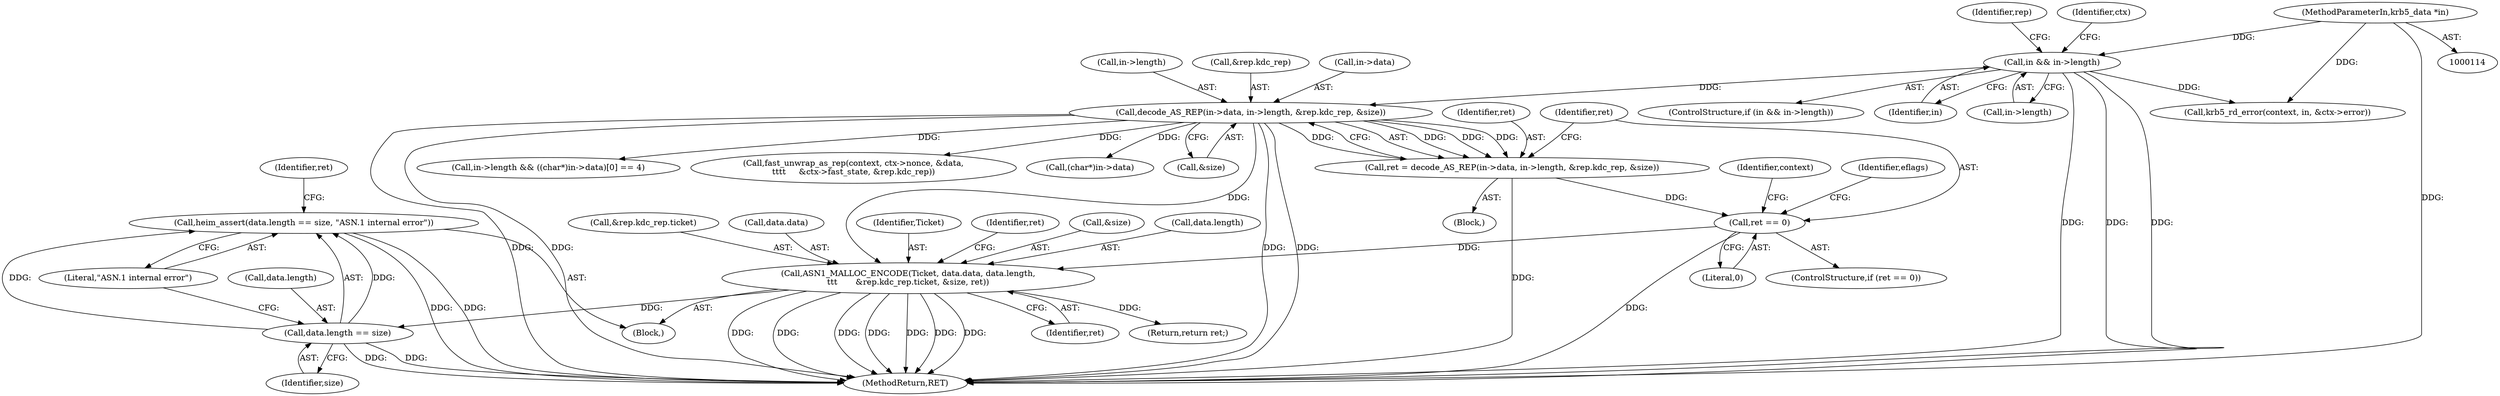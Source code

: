 digraph "0_heimdal_2f7f3d9960aa6ea21358bdf3687cee5149aa35cf@API" {
"1000265" [label="(Call,heim_assert(data.length == size, \"ASN.1 internal error\"))"];
"1000266" [label="(Call,data.length == size)"];
"1000245" [label="(Call,ASN1_MALLOC_ENCODE(Ticket, data.data, data.length,\n\t\t\t       &rep.kdc_rep.ticket, &size, ret))"];
"1000220" [label="(Call,decode_AS_REP(in->data, in->length, &rep.kdc_rep, &size))"];
"1000201" [label="(Call,in && in->length)"];
"1000117" [label="(MethodParameterIn,krb5_data *in)"];
"1000234" [label="(Call,ret == 0)"];
"1000218" [label="(Call,ret = decode_AS_REP(in->data, in->length, &rep.kdc_rep, &size))"];
"1000210" [label="(Identifier,rep)"];
"1000224" [label="(Call,in->length)"];
"1000201" [label="(Call,in && in->length)"];
"1000200" [label="(ControlStructure,if (in && in->length))"];
"1000273" [label="(Identifier,ret)"];
"1000237" [label="(Block,)"];
"1000218" [label="(Call,ret = decode_AS_REP(in->data, in->length, &rep.kdc_rep, &size))"];
"1000925" [label="(Identifier,ctx)"];
"1000261" [label="(Identifier,ret)"];
"1000267" [label="(Call,data.length)"];
"1000233" [label="(ControlStructure,if (ret == 0))"];
"1000227" [label="(Call,&rep.kdc_rep)"];
"1000206" [label="(Block,)"];
"1000521" [label="(Call,in->length && ((char*)in->data)[0] == 4)"];
"1000265" [label="(Call,heim_assert(data.length == size, \"ASN.1 internal error\"))"];
"1000274" [label="(Call,fast_unwrap_as_rep(context, ctx->nonce, &data,\n\t\t\t\t     &ctx->fast_state, &rep.kdc_rep))"];
"1001119" [label="(MethodReturn,RET)"];
"1000271" [label="(Literal,\"ASN.1 internal error\")"];
"1000202" [label="(Identifier,in)"];
"1000219" [label="(Identifier,ret)"];
"1000501" [label="(Identifier,context)"];
"1000235" [label="(Identifier,ret)"];
"1000253" [label="(Call,&rep.kdc_rep.ticket)"];
"1000221" [label="(Call,in->data)"];
"1000203" [label="(Call,in->length)"];
"1000117" [label="(MethodParameterIn,krb5_data *in)"];
"1000266" [label="(Call,data.length == size)"];
"1000220" [label="(Call,decode_AS_REP(in->data, in->length, &rep.kdc_rep, &size))"];
"1000245" [label="(Call,ASN1_MALLOC_ENCODE(Ticket, data.data, data.length,\n\t\t\t       &rep.kdc_rep.ticket, &size, ret))"];
"1000247" [label="(Call,data.data)"];
"1000246" [label="(Identifier,Ticket)"];
"1000240" [label="(Identifier,eflags)"];
"1000234" [label="(Call,ret == 0)"];
"1000236" [label="(Literal,0)"];
"1000527" [label="(Call,(char*)in->data)"];
"1000263" [label="(Identifier,ret)"];
"1000511" [label="(Call,krb5_rd_error(context, in, &ctx->error))"];
"1000259" [label="(Call,&size)"];
"1000231" [label="(Call,&size)"];
"1000250" [label="(Call,data.length)"];
"1000270" [label="(Identifier,size)"];
"1001117" [label="(Return,return ret;)"];
"1000265" -> "1000237"  [label="AST: "];
"1000265" -> "1000271"  [label="CFG: "];
"1000266" -> "1000265"  [label="AST: "];
"1000271" -> "1000265"  [label="AST: "];
"1000273" -> "1000265"  [label="CFG: "];
"1000265" -> "1001119"  [label="DDG: "];
"1000265" -> "1001119"  [label="DDG: "];
"1000266" -> "1000265"  [label="DDG: "];
"1000266" -> "1000265"  [label="DDG: "];
"1000266" -> "1000270"  [label="CFG: "];
"1000267" -> "1000266"  [label="AST: "];
"1000270" -> "1000266"  [label="AST: "];
"1000271" -> "1000266"  [label="CFG: "];
"1000266" -> "1001119"  [label="DDG: "];
"1000266" -> "1001119"  [label="DDG: "];
"1000245" -> "1000266"  [label="DDG: "];
"1000245" -> "1000237"  [label="AST: "];
"1000245" -> "1000261"  [label="CFG: "];
"1000246" -> "1000245"  [label="AST: "];
"1000247" -> "1000245"  [label="AST: "];
"1000250" -> "1000245"  [label="AST: "];
"1000253" -> "1000245"  [label="AST: "];
"1000259" -> "1000245"  [label="AST: "];
"1000261" -> "1000245"  [label="AST: "];
"1000263" -> "1000245"  [label="CFG: "];
"1000245" -> "1001119"  [label="DDG: "];
"1000245" -> "1001119"  [label="DDG: "];
"1000245" -> "1001119"  [label="DDG: "];
"1000245" -> "1001119"  [label="DDG: "];
"1000245" -> "1001119"  [label="DDG: "];
"1000245" -> "1001119"  [label="DDG: "];
"1000245" -> "1001119"  [label="DDG: "];
"1000220" -> "1000245"  [label="DDG: "];
"1000234" -> "1000245"  [label="DDG: "];
"1000245" -> "1001117"  [label="DDG: "];
"1000220" -> "1000218"  [label="AST: "];
"1000220" -> "1000231"  [label="CFG: "];
"1000221" -> "1000220"  [label="AST: "];
"1000224" -> "1000220"  [label="AST: "];
"1000227" -> "1000220"  [label="AST: "];
"1000231" -> "1000220"  [label="AST: "];
"1000218" -> "1000220"  [label="CFG: "];
"1000220" -> "1001119"  [label="DDG: "];
"1000220" -> "1001119"  [label="DDG: "];
"1000220" -> "1001119"  [label="DDG: "];
"1000220" -> "1001119"  [label="DDG: "];
"1000220" -> "1000218"  [label="DDG: "];
"1000220" -> "1000218"  [label="DDG: "];
"1000220" -> "1000218"  [label="DDG: "];
"1000220" -> "1000218"  [label="DDG: "];
"1000201" -> "1000220"  [label="DDG: "];
"1000220" -> "1000274"  [label="DDG: "];
"1000220" -> "1000521"  [label="DDG: "];
"1000220" -> "1000527"  [label="DDG: "];
"1000201" -> "1000200"  [label="AST: "];
"1000201" -> "1000202"  [label="CFG: "];
"1000201" -> "1000203"  [label="CFG: "];
"1000202" -> "1000201"  [label="AST: "];
"1000203" -> "1000201"  [label="AST: "];
"1000210" -> "1000201"  [label="CFG: "];
"1000925" -> "1000201"  [label="CFG: "];
"1000201" -> "1001119"  [label="DDG: "];
"1000201" -> "1001119"  [label="DDG: "];
"1000201" -> "1001119"  [label="DDG: "];
"1000117" -> "1000201"  [label="DDG: "];
"1000201" -> "1000511"  [label="DDG: "];
"1000117" -> "1000114"  [label="AST: "];
"1000117" -> "1001119"  [label="DDG: "];
"1000117" -> "1000511"  [label="DDG: "];
"1000234" -> "1000233"  [label="AST: "];
"1000234" -> "1000236"  [label="CFG: "];
"1000235" -> "1000234"  [label="AST: "];
"1000236" -> "1000234"  [label="AST: "];
"1000240" -> "1000234"  [label="CFG: "];
"1000501" -> "1000234"  [label="CFG: "];
"1000234" -> "1001119"  [label="DDG: "];
"1000218" -> "1000234"  [label="DDG: "];
"1000218" -> "1000206"  [label="AST: "];
"1000219" -> "1000218"  [label="AST: "];
"1000235" -> "1000218"  [label="CFG: "];
"1000218" -> "1001119"  [label="DDG: "];
}
